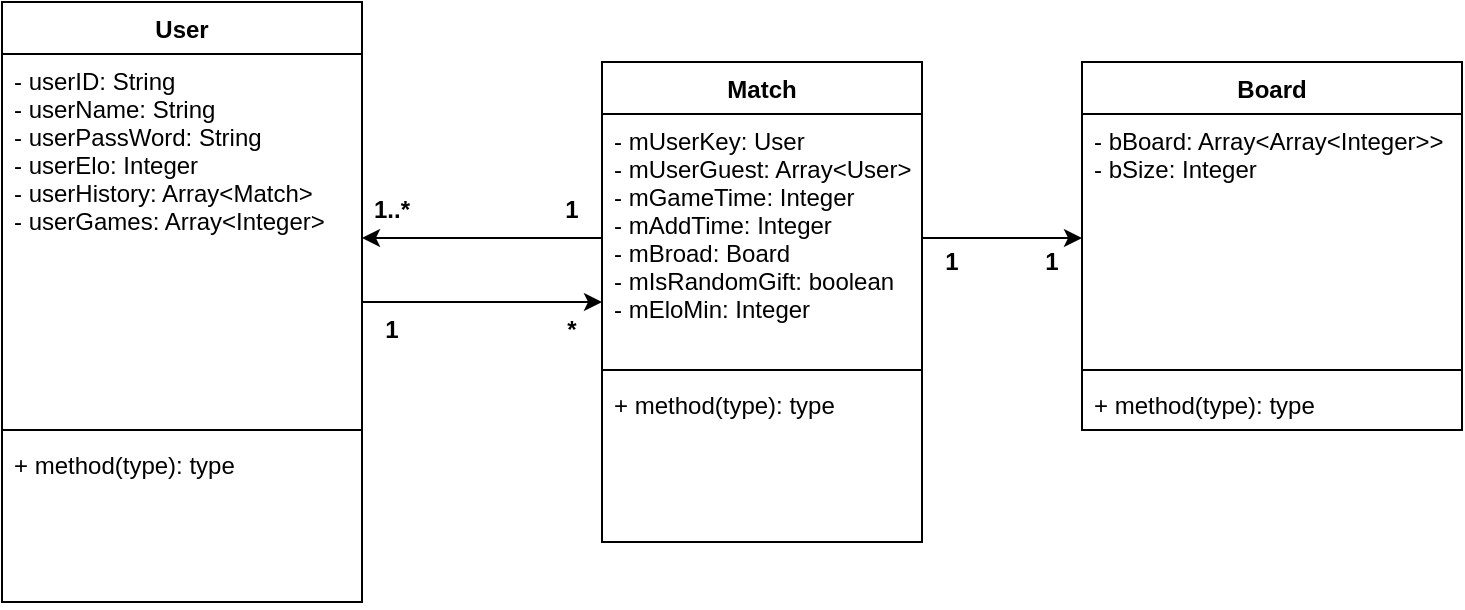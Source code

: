 <mxfile version="13.6.2" type="device"><diagram id="o6zmTdA60mBM55ZV-RsT" name="Page-1"><mxGraphModel dx="868" dy="450" grid="1" gridSize="10" guides="1" tooltips="1" connect="1" arrows="1" fold="1" page="1" pageScale="1" pageWidth="850" pageHeight="1100" math="0" shadow="0"><root><mxCell id="0"/><mxCell id="1" parent="0"/><mxCell id="EoovyUR4_n9P3ledTVVu-1" value="User" style="swimlane;fontStyle=1;align=center;verticalAlign=top;childLayout=stackLayout;horizontal=1;startSize=26;horizontalStack=0;resizeParent=1;resizeParentMax=0;resizeLast=0;collapsible=1;marginBottom=0;" vertex="1" parent="1"><mxGeometry x="90" y="40" width="180" height="300" as="geometry"/></mxCell><mxCell id="EoovyUR4_n9P3ledTVVu-2" value="- userID: String&#10;- userName: String&#10;- userPassWord: String&#10;- userElo: Integer&#10;- userHistory: Array&lt;Match&gt;&#10;- userGames: Array&lt;Integer&gt;&#10;" style="text;strokeColor=none;fillColor=none;align=left;verticalAlign=top;spacingLeft=4;spacingRight=4;overflow=hidden;rotatable=0;points=[[0,0.5],[1,0.5]];portConstraint=eastwest;" vertex="1" parent="EoovyUR4_n9P3ledTVVu-1"><mxGeometry y="26" width="180" height="184" as="geometry"/></mxCell><mxCell id="EoovyUR4_n9P3ledTVVu-3" value="" style="line;strokeWidth=1;fillColor=none;align=left;verticalAlign=middle;spacingTop=-1;spacingLeft=3;spacingRight=3;rotatable=0;labelPosition=right;points=[];portConstraint=eastwest;" vertex="1" parent="EoovyUR4_n9P3ledTVVu-1"><mxGeometry y="210" width="180" height="8" as="geometry"/></mxCell><mxCell id="EoovyUR4_n9P3ledTVVu-4" value="+ method(type): type" style="text;strokeColor=none;fillColor=none;align=left;verticalAlign=top;spacingLeft=4;spacingRight=4;overflow=hidden;rotatable=0;points=[[0,0.5],[1,0.5]];portConstraint=eastwest;" vertex="1" parent="EoovyUR4_n9P3ledTVVu-1"><mxGeometry y="218" width="180" height="82" as="geometry"/></mxCell><mxCell id="EoovyUR4_n9P3ledTVVu-19" style="rounded=0;orthogonalLoop=1;jettySize=auto;html=1;" edge="1" parent="1" source="EoovyUR4_n9P3ledTVVu-1" target="EoovyUR4_n9P3ledTVVu-11"><mxGeometry relative="1" as="geometry"/></mxCell><mxCell id="EoovyUR4_n9P3ledTVVu-20" style="edgeStyle=none;rounded=0;orthogonalLoop=1;jettySize=auto;html=1;" edge="1" parent="1" source="EoovyUR4_n9P3ledTVVu-12" target="EoovyUR4_n9P3ledTVVu-2"><mxGeometry relative="1" as="geometry"><mxPoint x="380" y="170" as="sourcePoint"/></mxGeometry></mxCell><mxCell id="EoovyUR4_n9P3ledTVVu-11" value="Match" style="swimlane;fontStyle=1;align=center;verticalAlign=top;childLayout=stackLayout;horizontal=1;startSize=26;horizontalStack=0;resizeParent=1;resizeParentMax=0;resizeLast=0;collapsible=1;marginBottom=0;" vertex="1" parent="1"><mxGeometry x="390" y="70" width="160" height="240" as="geometry"/></mxCell><mxCell id="EoovyUR4_n9P3ledTVVu-12" value="- mUserKey: User&#10;- mUserGuest: Array&lt;User&gt;&#10;- mGameTime: Integer&#10;- mAddTime: Integer&#10;- mBroad: Board&#10;- mIsRandomGift: boolean&#10;- mEloMin: Integer&#10;" style="text;strokeColor=none;fillColor=none;align=left;verticalAlign=top;spacingLeft=4;spacingRight=4;overflow=hidden;rotatable=0;points=[[0,0.5],[1,0.5]];portConstraint=eastwest;" vertex="1" parent="EoovyUR4_n9P3ledTVVu-11"><mxGeometry y="26" width="160" height="124" as="geometry"/></mxCell><mxCell id="EoovyUR4_n9P3ledTVVu-13" value="" style="line;strokeWidth=1;fillColor=none;align=left;verticalAlign=middle;spacingTop=-1;spacingLeft=3;spacingRight=3;rotatable=0;labelPosition=right;points=[];portConstraint=eastwest;" vertex="1" parent="EoovyUR4_n9P3ledTVVu-11"><mxGeometry y="150" width="160" height="8" as="geometry"/></mxCell><mxCell id="EoovyUR4_n9P3ledTVVu-14" value="+ method(type): type" style="text;strokeColor=none;fillColor=none;align=left;verticalAlign=top;spacingLeft=4;spacingRight=4;overflow=hidden;rotatable=0;points=[[0,0.5],[1,0.5]];portConstraint=eastwest;" vertex="1" parent="EoovyUR4_n9P3ledTVVu-11"><mxGeometry y="158" width="160" height="82" as="geometry"/></mxCell><mxCell id="EoovyUR4_n9P3ledTVVu-22" value="1..*" style="text;align=center;fontStyle=1;verticalAlign=middle;spacingLeft=3;spacingRight=3;strokeColor=none;rotatable=0;points=[[0,0.5],[1,0.5]];portConstraint=eastwest;" vertex="1" parent="1"><mxGeometry x="270" y="130" width="30" height="26" as="geometry"/></mxCell><mxCell id="EoovyUR4_n9P3ledTVVu-23" value="1" style="text;align=center;fontStyle=1;verticalAlign=middle;spacingLeft=3;spacingRight=3;strokeColor=none;rotatable=0;points=[[0,0.5],[1,0.5]];portConstraint=eastwest;" vertex="1" parent="1"><mxGeometry x="360" y="130" width="30" height="26" as="geometry"/></mxCell><mxCell id="EoovyUR4_n9P3ledTVVu-24" value="1" style="text;align=center;fontStyle=1;verticalAlign=middle;spacingLeft=3;spacingRight=3;strokeColor=none;rotatable=0;points=[[0,0.5],[1,0.5]];portConstraint=eastwest;" vertex="1" parent="1"><mxGeometry x="270" y="190" width="30" height="26" as="geometry"/></mxCell><mxCell id="EoovyUR4_n9P3ledTVVu-25" value="*" style="text;align=center;fontStyle=1;verticalAlign=middle;spacingLeft=3;spacingRight=3;strokeColor=none;rotatable=0;points=[[0,0.5],[1,0.5]];portConstraint=eastwest;" vertex="1" parent="1"><mxGeometry x="360" y="190" width="30" height="26" as="geometry"/></mxCell><mxCell id="EoovyUR4_n9P3ledTVVu-15" value="Board" style="swimlane;fontStyle=1;align=center;verticalAlign=top;childLayout=stackLayout;horizontal=1;startSize=26;horizontalStack=0;resizeParent=1;resizeParentMax=0;resizeLast=0;collapsible=1;marginBottom=0;" vertex="1" parent="1"><mxGeometry x="630" y="70" width="190" height="184" as="geometry"/></mxCell><mxCell id="EoovyUR4_n9P3ledTVVu-16" value="- bBoard: Array&lt;Array&lt;Integer&gt;&gt;&#10;- bSize: Integer&#10;" style="text;strokeColor=none;fillColor=none;align=left;verticalAlign=top;spacingLeft=4;spacingRight=4;overflow=hidden;rotatable=0;points=[[0,0.5],[1,0.5]];portConstraint=eastwest;" vertex="1" parent="EoovyUR4_n9P3ledTVVu-15"><mxGeometry y="26" width="190" height="124" as="geometry"/></mxCell><mxCell id="EoovyUR4_n9P3ledTVVu-17" value="" style="line;strokeWidth=1;fillColor=none;align=left;verticalAlign=middle;spacingTop=-1;spacingLeft=3;spacingRight=3;rotatable=0;labelPosition=right;points=[];portConstraint=eastwest;" vertex="1" parent="EoovyUR4_n9P3ledTVVu-15"><mxGeometry y="150" width="190" height="8" as="geometry"/></mxCell><mxCell id="EoovyUR4_n9P3ledTVVu-18" value="+ method(type): type" style="text;strokeColor=none;fillColor=none;align=left;verticalAlign=top;spacingLeft=4;spacingRight=4;overflow=hidden;rotatable=0;points=[[0,0.5],[1,0.5]];portConstraint=eastwest;" vertex="1" parent="EoovyUR4_n9P3ledTVVu-15"><mxGeometry y="158" width="190" height="26" as="geometry"/></mxCell><mxCell id="EoovyUR4_n9P3ledTVVu-26" style="edgeStyle=none;rounded=0;orthogonalLoop=1;jettySize=auto;html=1;" edge="1" parent="1" source="EoovyUR4_n9P3ledTVVu-12" target="EoovyUR4_n9P3ledTVVu-16"><mxGeometry relative="1" as="geometry"/></mxCell><mxCell id="EoovyUR4_n9P3ledTVVu-27" value="1" style="text;align=center;fontStyle=1;verticalAlign=middle;spacingLeft=3;spacingRight=3;strokeColor=none;rotatable=0;points=[[0,0.5],[1,0.5]];portConstraint=eastwest;" vertex="1" parent="1"><mxGeometry x="550" y="156" width="30" height="26" as="geometry"/></mxCell><mxCell id="EoovyUR4_n9P3ledTVVu-28" value="1" style="text;align=center;fontStyle=1;verticalAlign=middle;spacingLeft=3;spacingRight=3;strokeColor=none;rotatable=0;points=[[0,0.5],[1,0.5]];portConstraint=eastwest;" vertex="1" parent="1"><mxGeometry x="600" y="156" width="30" height="26" as="geometry"/></mxCell></root></mxGraphModel></diagram></mxfile>